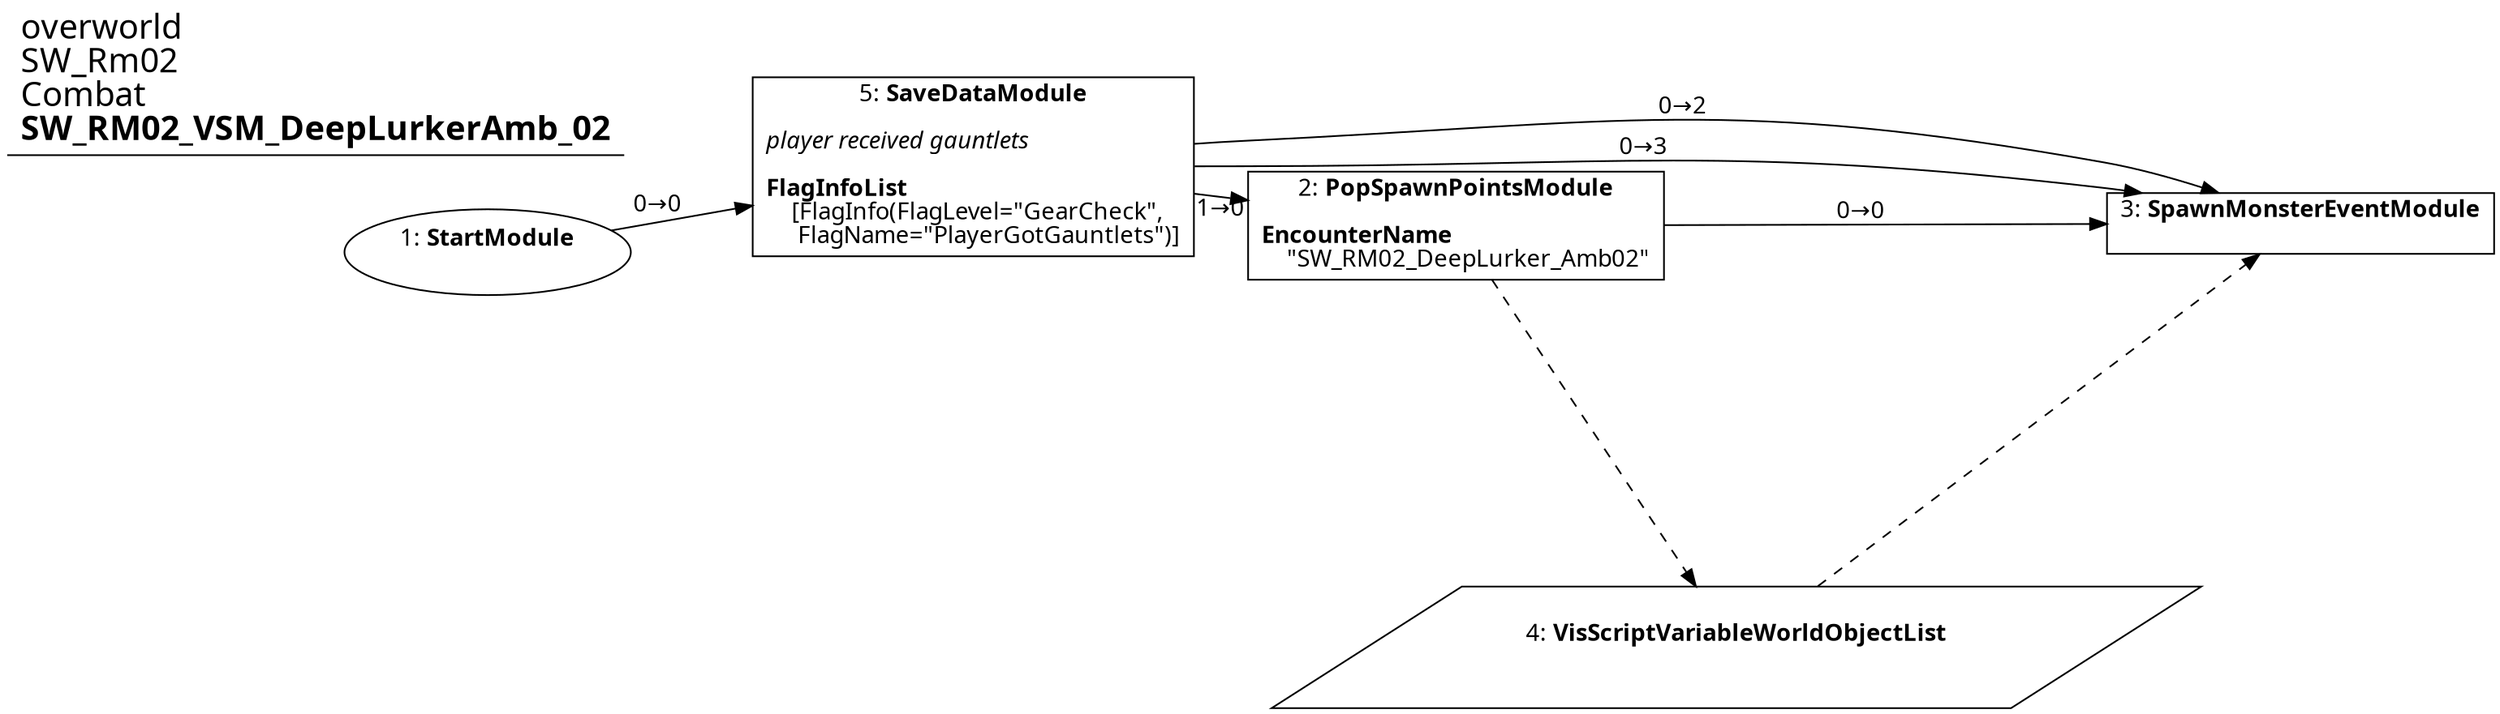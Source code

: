digraph {
    layout = fdp;
    overlap = prism;
    sep = "+16";
    splines = spline;

    node [ shape = box ];

    graph [ fontname = "Segoe UI" ];
    node [ fontname = "Segoe UI" ];
    edge [ fontname = "Segoe UI" ];

    1 [ label = <1: <b>StartModule</b><br/><br/>> ];
    1 [ shape = oval ]
    1 [ pos = "0.010000001,-0.010000001!" ];
    1 -> 5 [ label = "0→0" ];

    2 [ label = <2: <b>PopSpawnPointsModule</b><br/><br/><b>EncounterName</b><br align="left"/>    &quot;SW_RM02_DeepLurker_Amb02&quot;<br align="left"/>> ];
    2 [ pos = "0.42600003,-0.033!" ];
    2 -> 3 [ label = "0→0" ];
    2 -> 4 [ style = dashed ];

    3 [ label = <3: <b>SpawnMonsterEventModule</b><br/><br/>> ];
    3 [ pos = "0.78900003,-0.033!" ];
    4 -> 3 [ style = dashed ];

    4 [ label = <4: <b>VisScriptVariableWorldObjectList</b><br/><br/>> ];
    4 [ shape = parallelogram ]
    4 [ pos = "0.55600005,-0.208!" ];

    5 [ label = <5: <b>SaveDataModule</b><br/><br/><i>player received gauntlets<br align="left"/></i><br align="left"/><b>FlagInfoList</b><br align="left"/>    [FlagInfo(FlagLevel=&quot;GearCheck&quot;,<br align="left"/>     FlagName=&quot;PlayerGotGauntlets&quot;)]<br align="left"/>> ];
    5 [ pos = "0.194,-0.010000001!" ];
    5 -> 2 [ label = "1→0" ];
    5 -> 3 [ label = "0→2" ];
    5 -> 3 [ label = "0→3" ];

    title [ pos = "0.009000001,-0.009000001!" ];
    title [ shape = underline ];
    title [ label = <<font point-size="20">overworld<br align="left"/>SW_Rm02<br align="left"/>Combat<br align="left"/><b>SW_RM02_VSM_DeepLurkerAmb_02</b><br align="left"/></font>> ];
}
